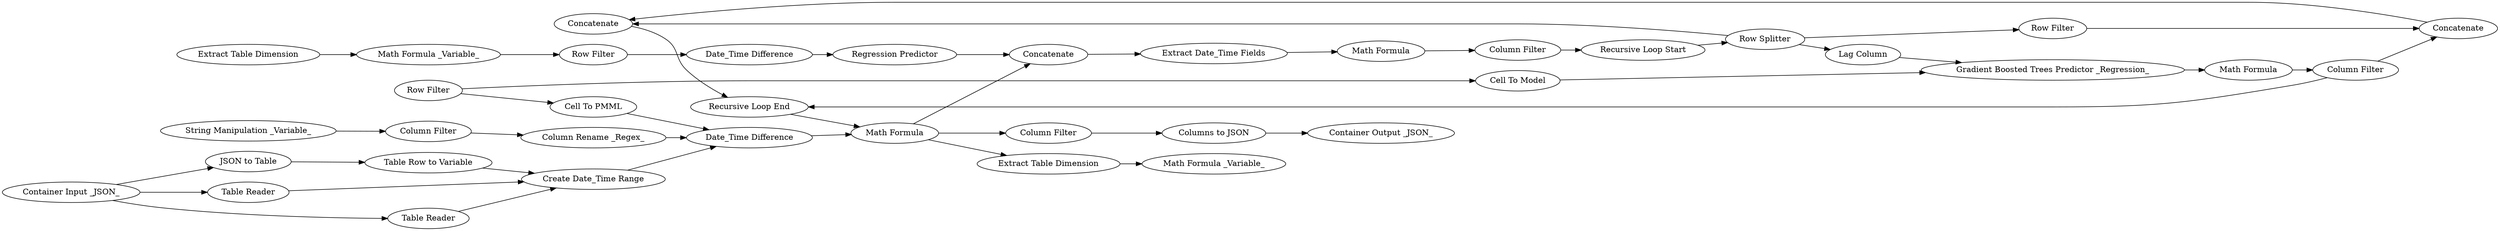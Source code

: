 digraph {
	42 -> 44
	41 -> 42
	58 -> 64
	92 -> 89
	68 -> 47
	59 -> 31
	52 -> 54
	40 -> 41
	66 -> 65
	25 -> 66
	59 -> 45
	94 -> 51
	55 -> 56
	26 -> 27
	86 -> 87
	56 -> 38
	39 -> 43
	37 -> 38
	53 -> 52
	36 -> 40
	86 -> 94
	54 -> 64
	57 -> 92
	12 -> 68
	43 -> 41
	35 -> 36
	45 -> 46
	87 -> 91
	36 -> 37
	47 -> 35
	65 -> 31
	31 -> 12
	64 -> 59
	95 -> 51
	38 -> 39
	43 -> 44
	51 -> 64
	27 -> 25
	36 -> 42
	55 -> 58
	59 -> 57
	44 -> 59
	91 -> 51
	86 -> 95
	91 [label="Table Row to Variable"]
	27 [label="Math Formula _Variable_"]
	57 [label="Column Filter"]
	55 [label="Row Filter"]
	89 [label="Container Output _JSON_"]
	52 [label="Column Filter"]
	26 [label="Extract Table Dimension"]
	58 [label="Cell To PMML"]
	64 [label="Date_Time Difference"]
	92 [label="Columns to JSON"]
	41 [label=Concatenate]
	31 [label=Concatenate]
	51 [label="Create Date_Time Range"]
	56 [label="Cell To Model"]
	25 [label="Row Filter"]
	54 [label="Column Rename _Regex_"]
	12 [label="Extract Date_Time Fields"]
	59 [label="Math Formula"]
	86 [label="Container Input _JSON_"]
	42 [label=Concatenate]
	53 [label="String Manipulation _Variable_"]
	68 [label="Math Formula"]
	87 [label="JSON to Table"]
	47 [label="Column Filter"]
	37 [label="Lag Column"]
	38 [label="Gradient Boosted Trees Predictor _Regression_"]
	94 [label="Table Reader"]
	43 [label="Column Filter"]
	35 [label="Recursive Loop Start"]
	44 [label="Recursive Loop End"]
	66 [label="Date_Time Difference"]
	65 [label="Regression Predictor"]
	36 [label="Row Splitter"]
	46 [label="Math Formula _Variable_"]
	40 [label="Row Filter"]
	95 [label="Table Reader"]
	39 [label="Math Formula"]
	45 [label="Extract Table Dimension"]
	rankdir=LR
}
